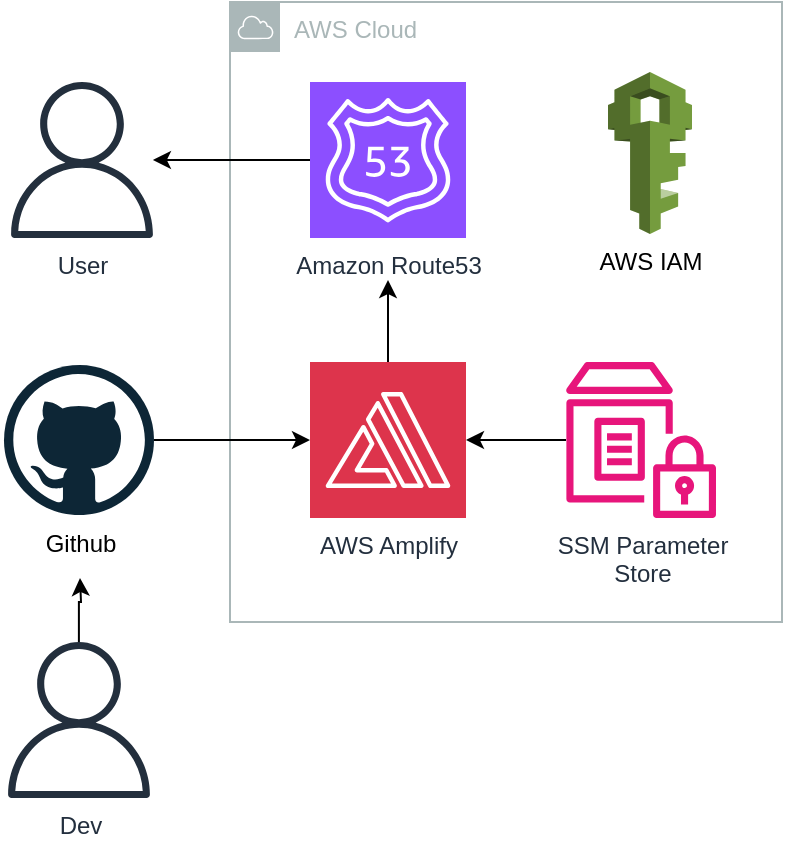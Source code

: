 <mxfile version="24.0.2" type="device">
  <diagram name="Page-1" id="7V0q1iXziWjbJMVkyrLb">
    <mxGraphModel dx="1904" dy="1445" grid="0" gridSize="10" guides="1" tooltips="1" connect="1" arrows="1" fold="1" page="1" pageScale="1" pageWidth="850" pageHeight="1100" math="0" shadow="0">
      <root>
        <mxCell id="0" />
        <mxCell id="1" parent="0" />
        <mxCell id="DPINjTwNFfzq0MEsFXgv-1" value="AWS Cloud" style="sketch=0;outlineConnect=0;gradientColor=none;html=1;whiteSpace=wrap;fontSize=12;fontStyle=0;shape=mxgraph.aws4.group;grIcon=mxgraph.aws4.group_aws_cloud;strokeColor=#AAB7B8;fillColor=none;verticalAlign=top;align=left;spacingLeft=30;fontColor=#AAB7B8;dashed=0;" parent="1" vertex="1">
          <mxGeometry x="160" y="410" width="276" height="310" as="geometry" />
        </mxCell>
        <mxCell id="j6rSaKMtevTz02WINpOI-2" style="edgeStyle=orthogonalEdgeStyle;rounded=0;orthogonalLoop=1;jettySize=auto;html=1;" edge="1" parent="1" source="DPINjTwNFfzq0MEsFXgv-2" target="j6rSaKMtevTz02WINpOI-1">
          <mxGeometry relative="1" as="geometry" />
        </mxCell>
        <mxCell id="DPINjTwNFfzq0MEsFXgv-2" value="Github" style="dashed=0;outlineConnect=0;html=1;align=center;labelPosition=center;verticalLabelPosition=bottom;verticalAlign=top;shape=mxgraph.weblogos.github" parent="1" vertex="1">
          <mxGeometry x="47" y="591.5" width="75" height="75" as="geometry" />
        </mxCell>
        <mxCell id="DPINjTwNFfzq0MEsFXgv-21" style="edgeStyle=orthogonalEdgeStyle;rounded=0;orthogonalLoop=1;jettySize=auto;html=1;" parent="1" source="DPINjTwNFfzq0MEsFXgv-8" target="DPINjTwNFfzq0MEsFXgv-20" edge="1">
          <mxGeometry relative="1" as="geometry" />
        </mxCell>
        <mxCell id="DPINjTwNFfzq0MEsFXgv-8" value="Amazon Route53" style="sketch=0;points=[[0,0,0],[0.25,0,0],[0.5,0,0],[0.75,0,0],[1,0,0],[0,1,0],[0.25,1,0],[0.5,1,0],[0.75,1,0],[1,1,0],[0,0.25,0],[0,0.5,0],[0,0.75,0],[1,0.25,0],[1,0.5,0],[1,0.75,0]];outlineConnect=0;fontColor=#232F3E;fillColor=#8C4FFF;strokeColor=#ffffff;dashed=0;verticalLabelPosition=bottom;verticalAlign=top;align=center;html=1;fontSize=12;fontStyle=0;aspect=fixed;shape=mxgraph.aws4.resourceIcon;resIcon=mxgraph.aws4.route_53;" parent="1" vertex="1">
          <mxGeometry x="200" y="450" width="78" height="78" as="geometry" />
        </mxCell>
        <mxCell id="DPINjTwNFfzq0MEsFXgv-20" value="User" style="sketch=0;outlineConnect=0;fontColor=#232F3E;gradientColor=none;fillColor=#232F3D;strokeColor=none;dashed=0;verticalLabelPosition=bottom;verticalAlign=top;align=center;html=1;fontSize=12;fontStyle=0;aspect=fixed;pointerEvents=1;shape=mxgraph.aws4.user;" parent="1" vertex="1">
          <mxGeometry x="47" y="450" width="78" height="78" as="geometry" />
        </mxCell>
        <mxCell id="DPINjTwNFfzq0MEsFXgv-29" style="edgeStyle=orthogonalEdgeStyle;rounded=0;orthogonalLoop=1;jettySize=auto;html=1;" parent="1" source="DPINjTwNFfzq0MEsFXgv-22" edge="1">
          <mxGeometry relative="1" as="geometry">
            <mxPoint x="85" y="698" as="targetPoint" />
          </mxGeometry>
        </mxCell>
        <mxCell id="DPINjTwNFfzq0MEsFXgv-22" value="Dev" style="sketch=0;outlineConnect=0;fontColor=#232F3E;gradientColor=none;fillColor=#232F3D;strokeColor=none;dashed=0;verticalLabelPosition=bottom;verticalAlign=top;align=center;html=1;fontSize=12;fontStyle=0;aspect=fixed;pointerEvents=1;shape=mxgraph.aws4.user;" parent="1" vertex="1">
          <mxGeometry x="45.5" y="730" width="78" height="78" as="geometry" />
        </mxCell>
        <mxCell id="j6rSaKMtevTz02WINpOI-4" style="edgeStyle=orthogonalEdgeStyle;rounded=0;orthogonalLoop=1;jettySize=auto;html=1;" edge="1" parent="1" source="Iw6IQCgnjjC6bGtOU1Hg-1" target="j6rSaKMtevTz02WINpOI-1">
          <mxGeometry relative="1" as="geometry" />
        </mxCell>
        <mxCell id="Iw6IQCgnjjC6bGtOU1Hg-1" value="SSM Parameter&lt;div&gt;Store&lt;/div&gt;" style="sketch=0;outlineConnect=0;fontColor=#232F3E;gradientColor=none;fillColor=#E7157B;strokeColor=none;dashed=0;verticalLabelPosition=bottom;verticalAlign=top;align=center;html=1;fontSize=12;fontStyle=0;aspect=fixed;pointerEvents=1;shape=mxgraph.aws4.parameter_store;" parent="1" vertex="1">
          <mxGeometry x="328" y="590" width="75" height="78" as="geometry" />
        </mxCell>
        <mxCell id="j6rSaKMtevTz02WINpOI-3" style="edgeStyle=orthogonalEdgeStyle;rounded=0;orthogonalLoop=1;jettySize=auto;html=1;" edge="1" parent="1" source="j6rSaKMtevTz02WINpOI-1">
          <mxGeometry relative="1" as="geometry">
            <mxPoint x="239" y="549" as="targetPoint" />
          </mxGeometry>
        </mxCell>
        <mxCell id="j6rSaKMtevTz02WINpOI-1" value="AWS Amplify" style="sketch=0;points=[[0,0,0],[0.25,0,0],[0.5,0,0],[0.75,0,0],[1,0,0],[0,1,0],[0.25,1,0],[0.5,1,0],[0.75,1,0],[1,1,0],[0,0.25,0],[0,0.5,0],[0,0.75,0],[1,0.25,0],[1,0.5,0],[1,0.75,0]];outlineConnect=0;fontColor=#232F3E;fillColor=#DD344C;strokeColor=#ffffff;dashed=0;verticalLabelPosition=bottom;verticalAlign=top;align=center;html=1;fontSize=12;fontStyle=0;aspect=fixed;shape=mxgraph.aws4.resourceIcon;resIcon=mxgraph.aws4.amplify;" vertex="1" parent="1">
          <mxGeometry x="200" y="590" width="78" height="78" as="geometry" />
        </mxCell>
        <mxCell id="j6rSaKMtevTz02WINpOI-5" value="AWS IAM" style="outlineConnect=0;dashed=0;verticalLabelPosition=bottom;verticalAlign=top;align=center;html=1;shape=mxgraph.aws3.iam;fillColor=#759C3E;gradientColor=none;" vertex="1" parent="1">
          <mxGeometry x="349" y="445" width="42" height="81" as="geometry" />
        </mxCell>
      </root>
    </mxGraphModel>
  </diagram>
</mxfile>
